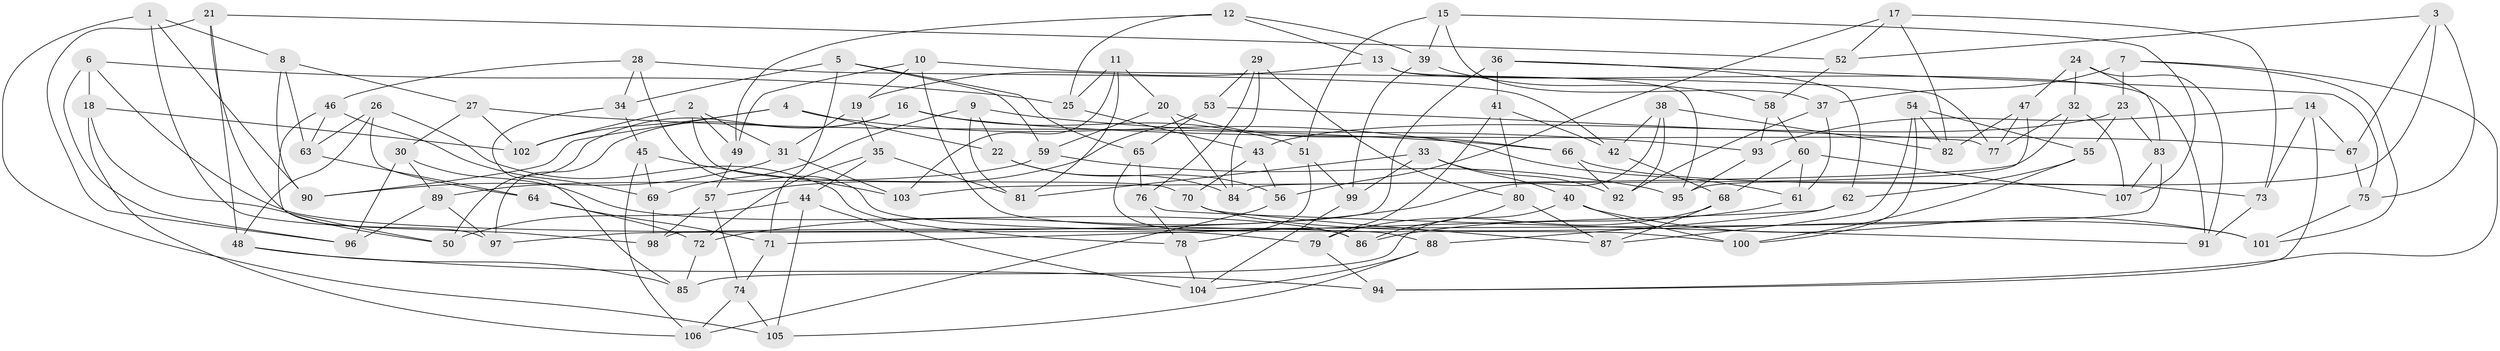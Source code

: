 // Generated by graph-tools (version 1.1) at 2025/38/03/09/25 02:38:00]
// undirected, 107 vertices, 214 edges
graph export_dot {
graph [start="1"]
  node [color=gray90,style=filled];
  1;
  2;
  3;
  4;
  5;
  6;
  7;
  8;
  9;
  10;
  11;
  12;
  13;
  14;
  15;
  16;
  17;
  18;
  19;
  20;
  21;
  22;
  23;
  24;
  25;
  26;
  27;
  28;
  29;
  30;
  31;
  32;
  33;
  34;
  35;
  36;
  37;
  38;
  39;
  40;
  41;
  42;
  43;
  44;
  45;
  46;
  47;
  48;
  49;
  50;
  51;
  52;
  53;
  54;
  55;
  56;
  57;
  58;
  59;
  60;
  61;
  62;
  63;
  64;
  65;
  66;
  67;
  68;
  69;
  70;
  71;
  72;
  73;
  74;
  75;
  76;
  77;
  78;
  79;
  80;
  81;
  82;
  83;
  84;
  85;
  86;
  87;
  88;
  89;
  90;
  91;
  92;
  93;
  94;
  95;
  96;
  97;
  98;
  99;
  100;
  101;
  102;
  103;
  104;
  105;
  106;
  107;
  1 -- 90;
  1 -- 98;
  1 -- 8;
  1 -- 105;
  2 -- 49;
  2 -- 102;
  2 -- 31;
  2 -- 70;
  3 -- 95;
  3 -- 75;
  3 -- 52;
  3 -- 67;
  4 -- 90;
  4 -- 102;
  4 -- 22;
  4 -- 61;
  5 -- 59;
  5 -- 65;
  5 -- 71;
  5 -- 34;
  6 -- 96;
  6 -- 18;
  6 -- 79;
  6 -- 25;
  7 -- 101;
  7 -- 37;
  7 -- 94;
  7 -- 23;
  8 -- 27;
  8 -- 63;
  8 -- 90;
  9 -- 81;
  9 -- 93;
  9 -- 69;
  9 -- 22;
  10 -- 49;
  10 -- 77;
  10 -- 88;
  10 -- 19;
  11 -- 81;
  11 -- 25;
  11 -- 103;
  11 -- 20;
  12 -- 25;
  12 -- 13;
  12 -- 39;
  12 -- 49;
  13 -- 95;
  13 -- 91;
  13 -- 19;
  14 -- 93;
  14 -- 73;
  14 -- 94;
  14 -- 67;
  15 -- 107;
  15 -- 51;
  15 -- 37;
  15 -- 39;
  16 -- 50;
  16 -- 51;
  16 -- 67;
  16 -- 97;
  17 -- 56;
  17 -- 82;
  17 -- 73;
  17 -- 52;
  18 -- 106;
  18 -- 102;
  18 -- 50;
  19 -- 31;
  19 -- 35;
  20 -- 84;
  20 -- 59;
  20 -- 66;
  21 -- 48;
  21 -- 97;
  21 -- 96;
  21 -- 52;
  22 -- 84;
  22 -- 56;
  23 -- 83;
  23 -- 55;
  23 -- 43;
  24 -- 91;
  24 -- 83;
  24 -- 47;
  24 -- 32;
  25 -- 43;
  26 -- 78;
  26 -- 48;
  26 -- 63;
  26 -- 64;
  27 -- 102;
  27 -- 30;
  27 -- 66;
  28 -- 46;
  28 -- 100;
  28 -- 42;
  28 -- 34;
  29 -- 53;
  29 -- 84;
  29 -- 76;
  29 -- 80;
  30 -- 86;
  30 -- 89;
  30 -- 96;
  31 -- 103;
  31 -- 90;
  32 -- 103;
  32 -- 77;
  32 -- 107;
  33 -- 81;
  33 -- 40;
  33 -- 92;
  33 -- 99;
  34 -- 45;
  34 -- 85;
  35 -- 72;
  35 -- 81;
  35 -- 44;
  36 -- 41;
  36 -- 75;
  36 -- 62;
  36 -- 97;
  37 -- 61;
  37 -- 92;
  38 -- 72;
  38 -- 42;
  38 -- 82;
  38 -- 92;
  39 -- 99;
  39 -- 58;
  40 -- 100;
  40 -- 85;
  40 -- 101;
  41 -- 80;
  41 -- 42;
  41 -- 79;
  42 -- 68;
  43 -- 70;
  43 -- 56;
  44 -- 104;
  44 -- 105;
  44 -- 50;
  45 -- 69;
  45 -- 106;
  45 -- 103;
  46 -- 69;
  46 -- 63;
  46 -- 50;
  47 -- 82;
  47 -- 84;
  47 -- 77;
  48 -- 94;
  48 -- 85;
  49 -- 57;
  51 -- 99;
  51 -- 78;
  52 -- 58;
  53 -- 57;
  53 -- 77;
  53 -- 65;
  54 -- 82;
  54 -- 87;
  54 -- 100;
  54 -- 55;
  55 -- 100;
  55 -- 62;
  56 -- 106;
  57 -- 74;
  57 -- 98;
  58 -- 93;
  58 -- 60;
  59 -- 89;
  59 -- 95;
  60 -- 61;
  60 -- 68;
  60 -- 107;
  61 -- 86;
  62 -- 88;
  62 -- 71;
  63 -- 64;
  64 -- 72;
  64 -- 71;
  65 -- 86;
  65 -- 76;
  66 -- 92;
  66 -- 73;
  67 -- 75;
  68 -- 87;
  68 -- 79;
  69 -- 98;
  70 -- 101;
  70 -- 87;
  71 -- 74;
  72 -- 85;
  73 -- 91;
  74 -- 106;
  74 -- 105;
  75 -- 101;
  76 -- 91;
  76 -- 78;
  78 -- 104;
  79 -- 94;
  80 -- 86;
  80 -- 87;
  83 -- 107;
  83 -- 98;
  88 -- 104;
  88 -- 105;
  89 -- 97;
  89 -- 96;
  93 -- 95;
  99 -- 104;
}
